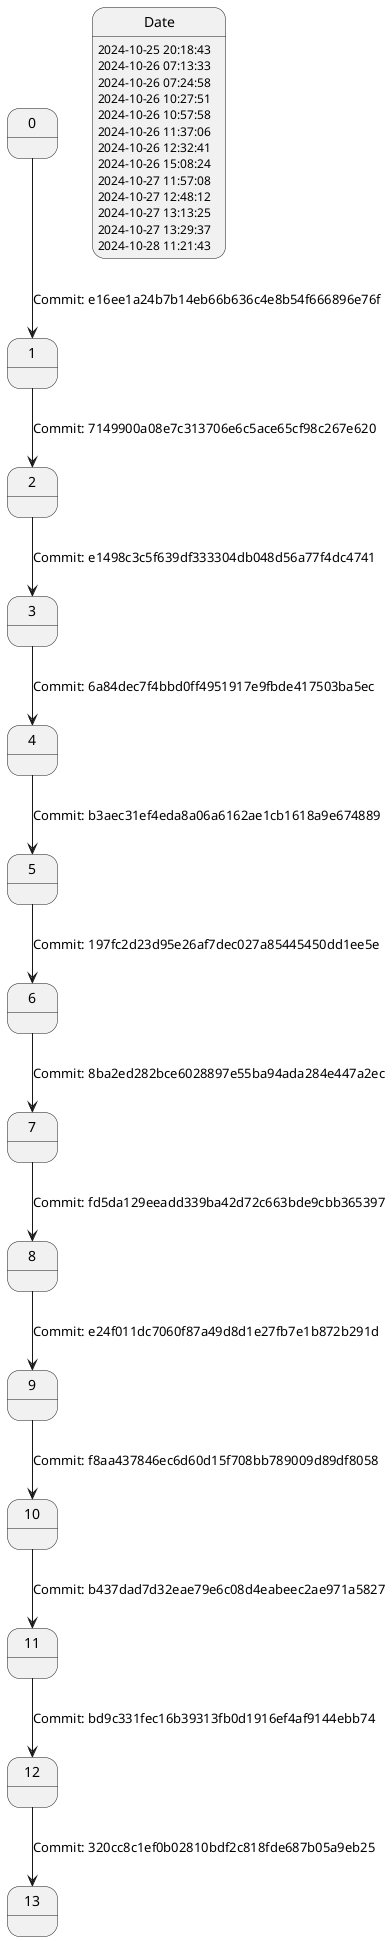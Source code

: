 @startuml
0 --> 1 : Commit: e16ee1a24b7b14eb66b636c4e8b54f666896e76f
Date: 2024-10-25 20:18:43
1 --> 2 : Commit: 7149900a08e7c313706e6c5ace65cf98c267e620
Date: 2024-10-26 07:13:33
2 --> 3 : Commit: e1498c3c5f639df333304db048d56a77f4dc4741
Date: 2024-10-26 07:24:58
3 --> 4 : Commit: 6a84dec7f4bbd0ff4951917e9fbde417503ba5ec
Date: 2024-10-26 10:27:51
4 --> 5 : Commit: b3aec31ef4eda8a06a6162ae1cb1618a9e674889
Date: 2024-10-26 10:57:58
5 --> 6 : Commit: 197fc2d23d95e26af7dec027a85445450dd1ee5e
Date: 2024-10-26 11:37:06
6 --> 7 : Commit: 8ba2ed282bce6028897e55ba94ada284e447a2ec
Date: 2024-10-26 12:32:41
7 --> 8 : Commit: fd5da129eeadd339ba42d72c663bde9cbb365397
Date: 2024-10-26 15:08:24
8 --> 9 : Commit: e24f011dc7060f87a49d8d1e27fb7e1b872b291d
Date: 2024-10-27 11:57:08
9 --> 10 : Commit: f8aa437846ec6d60d15f708bb789009d89df8058
Date: 2024-10-27 12:48:12
10 --> 11 : Commit: b437dad7d32eae79e6c08d4eabeec2ae971a5827
Date: 2024-10-27 13:13:25
11 --> 12 : Commit: bd9c331fec16b39313fb0d1916ef4af9144ebb74
Date: 2024-10-27 13:29:37
12 --> 13 : Commit: 320cc8c1ef0b02810bdf2c818fde687b05a9eb25
Date: 2024-10-28 11:21:43
@enduml